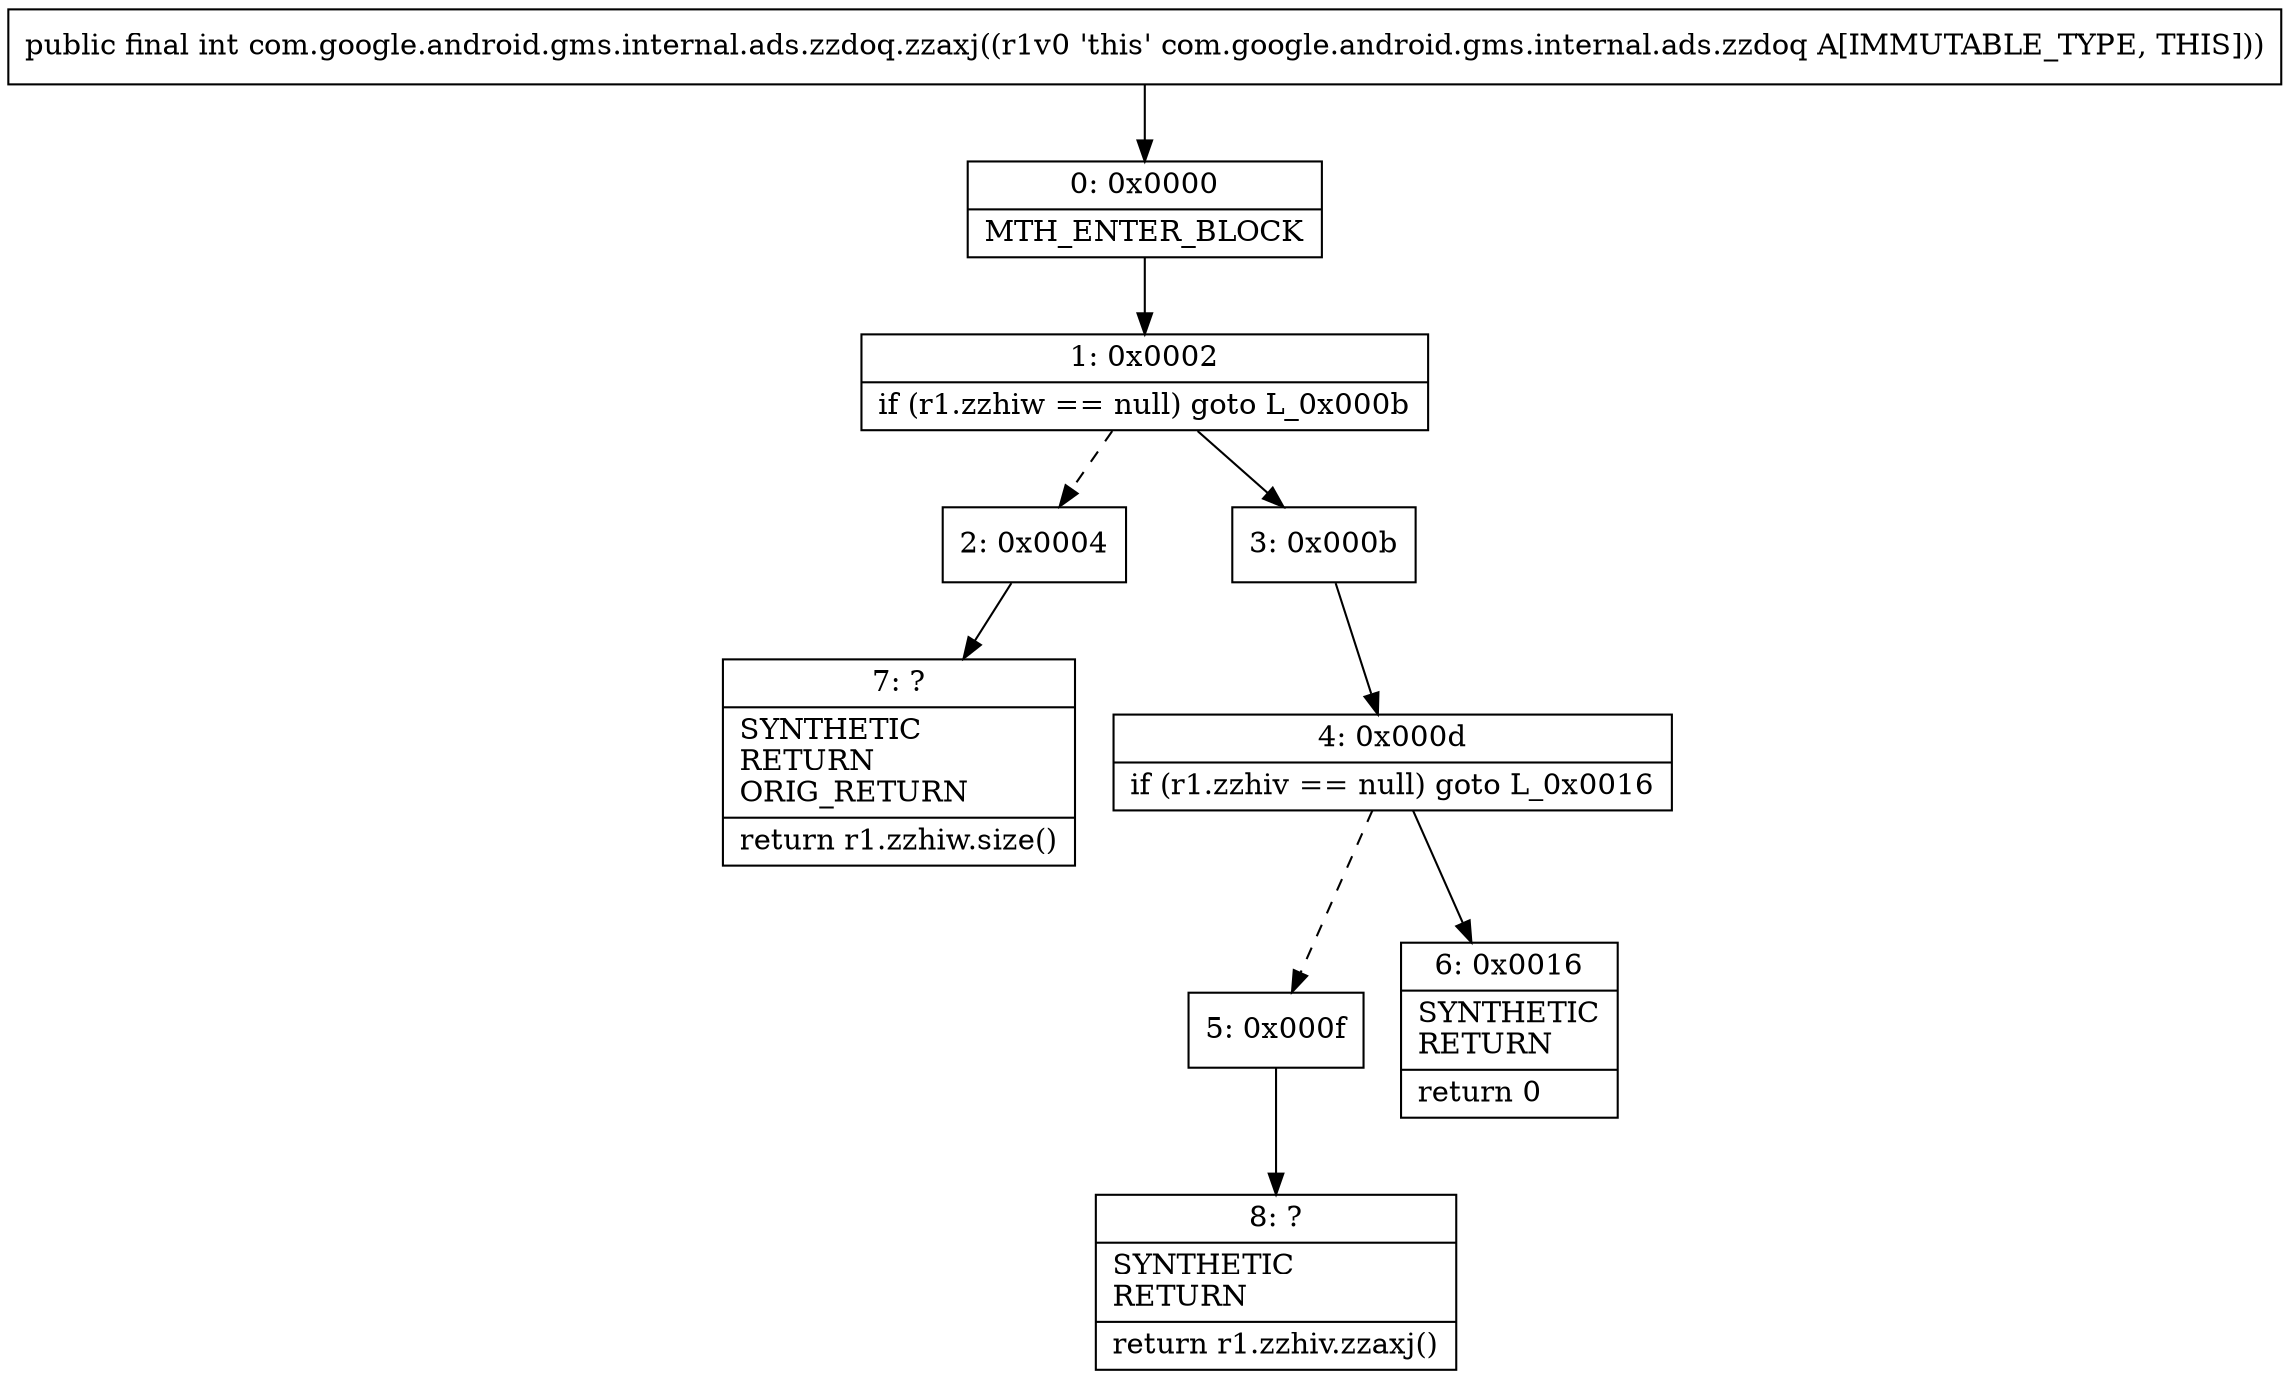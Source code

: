 digraph "CFG forcom.google.android.gms.internal.ads.zzdoq.zzaxj()I" {
Node_0 [shape=record,label="{0\:\ 0x0000|MTH_ENTER_BLOCK\l}"];
Node_1 [shape=record,label="{1\:\ 0x0002|if (r1.zzhiw == null) goto L_0x000b\l}"];
Node_2 [shape=record,label="{2\:\ 0x0004}"];
Node_3 [shape=record,label="{3\:\ 0x000b}"];
Node_4 [shape=record,label="{4\:\ 0x000d|if (r1.zzhiv == null) goto L_0x0016\l}"];
Node_5 [shape=record,label="{5\:\ 0x000f}"];
Node_6 [shape=record,label="{6\:\ 0x0016|SYNTHETIC\lRETURN\l|return 0\l}"];
Node_7 [shape=record,label="{7\:\ ?|SYNTHETIC\lRETURN\lORIG_RETURN\l|return r1.zzhiw.size()\l}"];
Node_8 [shape=record,label="{8\:\ ?|SYNTHETIC\lRETURN\l|return r1.zzhiv.zzaxj()\l}"];
MethodNode[shape=record,label="{public final int com.google.android.gms.internal.ads.zzdoq.zzaxj((r1v0 'this' com.google.android.gms.internal.ads.zzdoq A[IMMUTABLE_TYPE, THIS])) }"];
MethodNode -> Node_0;
Node_0 -> Node_1;
Node_1 -> Node_2[style=dashed];
Node_1 -> Node_3;
Node_2 -> Node_7;
Node_3 -> Node_4;
Node_4 -> Node_5[style=dashed];
Node_4 -> Node_6;
Node_5 -> Node_8;
}

